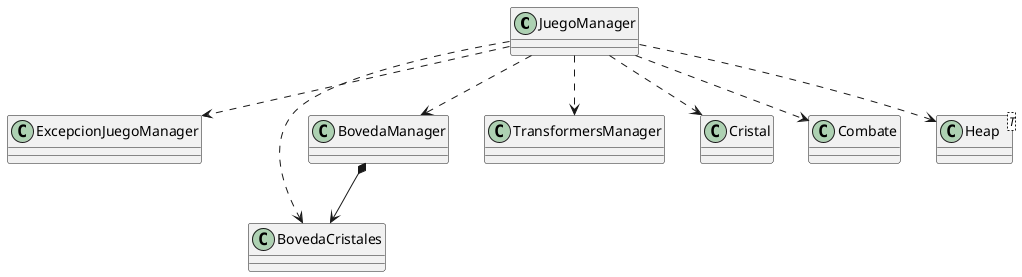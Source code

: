 @startuml

class JuegoManager {
}

class ExcepcionJuegoManager {
}

class BovedaCristales {
}

class BovedaManager {
}

class TransformersManager {
}

class Cristal {
}

class Combate{
}

class Heap<T> {
}

JuegoManager ..> ExcepcionJuegoManager
JuegoManager ..> BovedaCristales
JuegoManager ..> BovedaManager
JuegoManager ..> TransformersManager
JuegoManager ..> Cristal
JuegoManager ..> Combate
JuegoManager ..> Heap
BovedaManager *--> BovedaCristales

@enduml